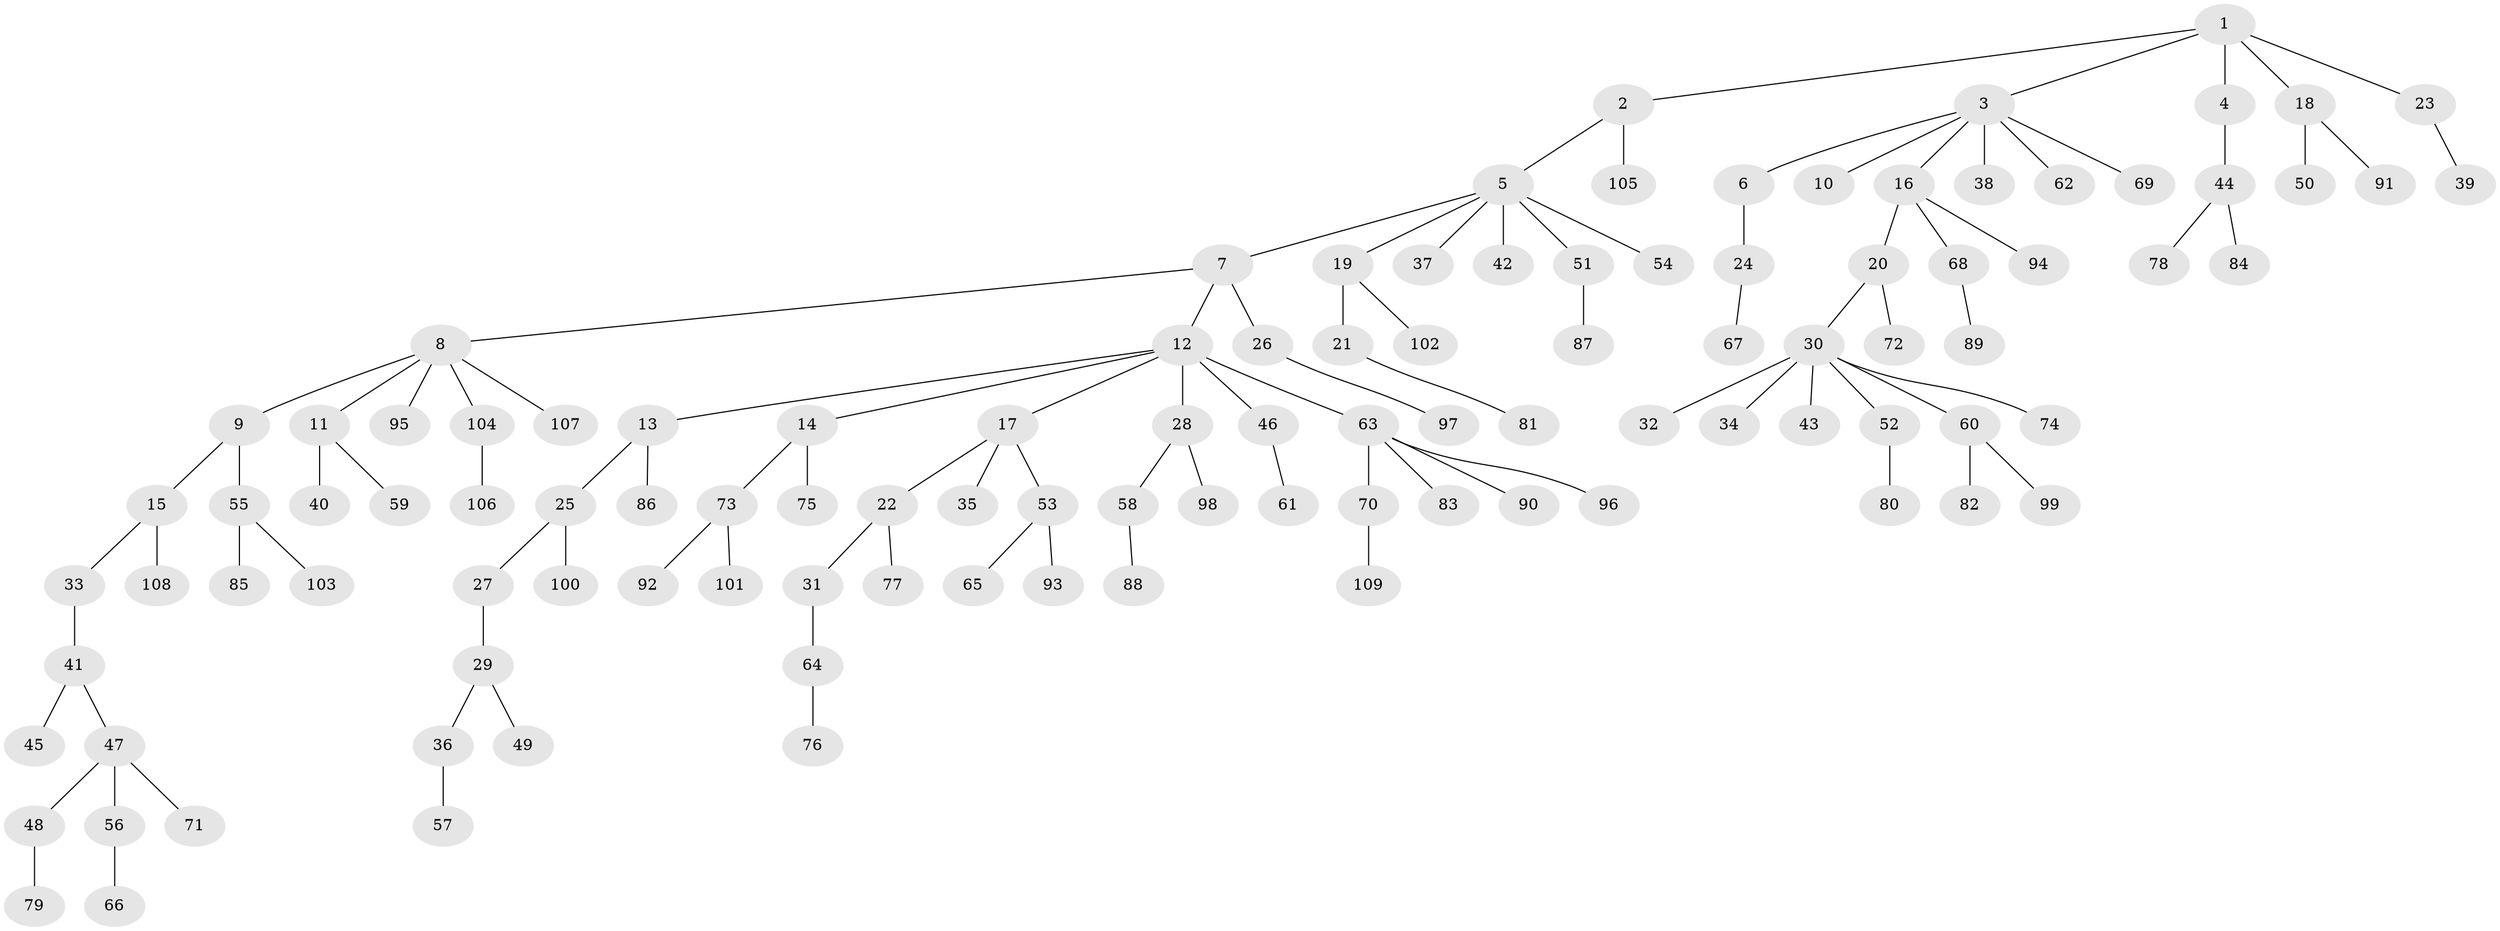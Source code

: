 // coarse degree distribution, {6: 0.04, 2: 0.21333333333333335, 4: 0.02666666666666667, 5: 0.04, 3: 0.06666666666666667, 8: 0.02666666666666667, 1: 0.5866666666666667}
// Generated by graph-tools (version 1.1) at 2025/42/03/06/25 10:42:05]
// undirected, 109 vertices, 108 edges
graph export_dot {
graph [start="1"]
  node [color=gray90,style=filled];
  1;
  2;
  3;
  4;
  5;
  6;
  7;
  8;
  9;
  10;
  11;
  12;
  13;
  14;
  15;
  16;
  17;
  18;
  19;
  20;
  21;
  22;
  23;
  24;
  25;
  26;
  27;
  28;
  29;
  30;
  31;
  32;
  33;
  34;
  35;
  36;
  37;
  38;
  39;
  40;
  41;
  42;
  43;
  44;
  45;
  46;
  47;
  48;
  49;
  50;
  51;
  52;
  53;
  54;
  55;
  56;
  57;
  58;
  59;
  60;
  61;
  62;
  63;
  64;
  65;
  66;
  67;
  68;
  69;
  70;
  71;
  72;
  73;
  74;
  75;
  76;
  77;
  78;
  79;
  80;
  81;
  82;
  83;
  84;
  85;
  86;
  87;
  88;
  89;
  90;
  91;
  92;
  93;
  94;
  95;
  96;
  97;
  98;
  99;
  100;
  101;
  102;
  103;
  104;
  105;
  106;
  107;
  108;
  109;
  1 -- 2;
  1 -- 3;
  1 -- 4;
  1 -- 18;
  1 -- 23;
  2 -- 5;
  2 -- 105;
  3 -- 6;
  3 -- 10;
  3 -- 16;
  3 -- 38;
  3 -- 62;
  3 -- 69;
  4 -- 44;
  5 -- 7;
  5 -- 19;
  5 -- 37;
  5 -- 42;
  5 -- 51;
  5 -- 54;
  6 -- 24;
  7 -- 8;
  7 -- 12;
  7 -- 26;
  8 -- 9;
  8 -- 11;
  8 -- 95;
  8 -- 104;
  8 -- 107;
  9 -- 15;
  9 -- 55;
  11 -- 40;
  11 -- 59;
  12 -- 13;
  12 -- 14;
  12 -- 17;
  12 -- 28;
  12 -- 46;
  12 -- 63;
  13 -- 25;
  13 -- 86;
  14 -- 73;
  14 -- 75;
  15 -- 33;
  15 -- 108;
  16 -- 20;
  16 -- 68;
  16 -- 94;
  17 -- 22;
  17 -- 35;
  17 -- 53;
  18 -- 50;
  18 -- 91;
  19 -- 21;
  19 -- 102;
  20 -- 30;
  20 -- 72;
  21 -- 81;
  22 -- 31;
  22 -- 77;
  23 -- 39;
  24 -- 67;
  25 -- 27;
  25 -- 100;
  26 -- 97;
  27 -- 29;
  28 -- 58;
  28 -- 98;
  29 -- 36;
  29 -- 49;
  30 -- 32;
  30 -- 34;
  30 -- 43;
  30 -- 52;
  30 -- 60;
  30 -- 74;
  31 -- 64;
  33 -- 41;
  36 -- 57;
  41 -- 45;
  41 -- 47;
  44 -- 78;
  44 -- 84;
  46 -- 61;
  47 -- 48;
  47 -- 56;
  47 -- 71;
  48 -- 79;
  51 -- 87;
  52 -- 80;
  53 -- 65;
  53 -- 93;
  55 -- 85;
  55 -- 103;
  56 -- 66;
  58 -- 88;
  60 -- 82;
  60 -- 99;
  63 -- 70;
  63 -- 83;
  63 -- 90;
  63 -- 96;
  64 -- 76;
  68 -- 89;
  70 -- 109;
  73 -- 92;
  73 -- 101;
  104 -- 106;
}
